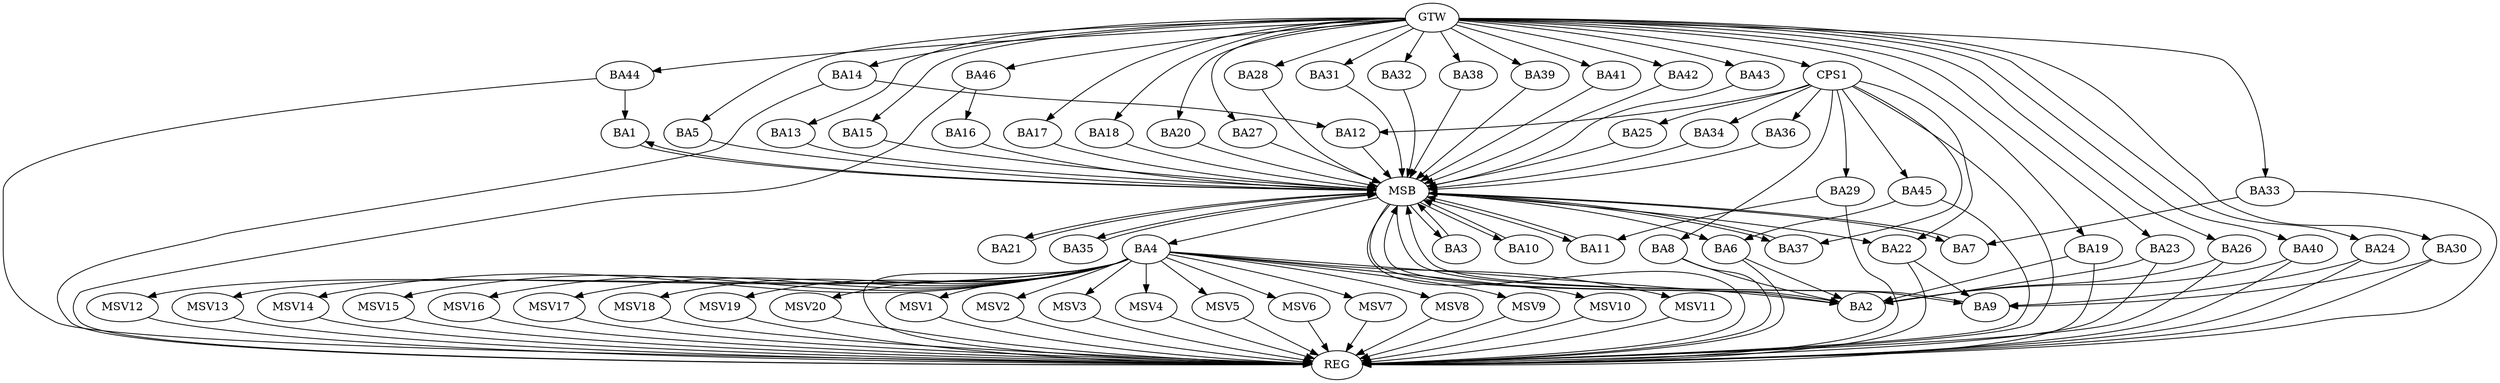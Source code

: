 strict digraph G {
  BA1 [ label="BA1" ];
  BA2 [ label="BA2" ];
  BA3 [ label="BA3" ];
  BA4 [ label="BA4" ];
  BA5 [ label="BA5" ];
  BA6 [ label="BA6" ];
  BA7 [ label="BA7" ];
  BA8 [ label="BA8" ];
  BA9 [ label="BA9" ];
  BA10 [ label="BA10" ];
  BA11 [ label="BA11" ];
  BA12 [ label="BA12" ];
  BA13 [ label="BA13" ];
  BA14 [ label="BA14" ];
  BA15 [ label="BA15" ];
  BA16 [ label="BA16" ];
  BA17 [ label="BA17" ];
  BA18 [ label="BA18" ];
  BA19 [ label="BA19" ];
  BA20 [ label="BA20" ];
  BA21 [ label="BA21" ];
  BA22 [ label="BA22" ];
  BA23 [ label="BA23" ];
  BA24 [ label="BA24" ];
  BA25 [ label="BA25" ];
  BA26 [ label="BA26" ];
  BA27 [ label="BA27" ];
  BA28 [ label="BA28" ];
  BA29 [ label="BA29" ];
  BA30 [ label="BA30" ];
  BA31 [ label="BA31" ];
  BA32 [ label="BA32" ];
  BA33 [ label="BA33" ];
  BA34 [ label="BA34" ];
  BA35 [ label="BA35" ];
  BA36 [ label="BA36" ];
  BA37 [ label="BA37" ];
  BA38 [ label="BA38" ];
  BA39 [ label="BA39" ];
  BA40 [ label="BA40" ];
  BA41 [ label="BA41" ];
  BA42 [ label="BA42" ];
  BA43 [ label="BA43" ];
  BA44 [ label="BA44" ];
  BA45 [ label="BA45" ];
  BA46 [ label="BA46" ];
  CPS1 [ label="CPS1" ];
  GTW [ label="GTW" ];
  REG [ label="REG" ];
  MSB [ label="MSB" ];
  MSV1 [ label="MSV1" ];
  MSV2 [ label="MSV2" ];
  MSV3 [ label="MSV3" ];
  MSV4 [ label="MSV4" ];
  MSV5 [ label="MSV5" ];
  MSV6 [ label="MSV6" ];
  MSV7 [ label="MSV7" ];
  MSV8 [ label="MSV8" ];
  MSV9 [ label="MSV9" ];
  MSV10 [ label="MSV10" ];
  MSV11 [ label="MSV11" ];
  MSV12 [ label="MSV12" ];
  MSV13 [ label="MSV13" ];
  MSV14 [ label="MSV14" ];
  MSV15 [ label="MSV15" ];
  MSV16 [ label="MSV16" ];
  MSV17 [ label="MSV17" ];
  MSV18 [ label="MSV18" ];
  MSV19 [ label="MSV19" ];
  MSV20 [ label="MSV20" ];
  BA4 -> BA2;
  BA6 -> BA2;
  BA8 -> BA2;
  BA14 -> BA12;
  BA19 -> BA2;
  BA22 -> BA9;
  BA23 -> BA2;
  BA24 -> BA9;
  BA26 -> BA2;
  BA29 -> BA11;
  BA30 -> BA9;
  BA33 -> BA7;
  BA40 -> BA2;
  BA44 -> BA1;
  BA45 -> BA6;
  BA46 -> BA16;
  CPS1 -> BA45;
  CPS1 -> BA25;
  CPS1 -> BA8;
  CPS1 -> BA36;
  CPS1 -> BA12;
  CPS1 -> BA22;
  CPS1 -> BA34;
  CPS1 -> BA37;
  CPS1 -> BA29;
  GTW -> BA5;
  GTW -> BA13;
  GTW -> BA14;
  GTW -> BA15;
  GTW -> BA17;
  GTW -> BA18;
  GTW -> BA19;
  GTW -> BA20;
  GTW -> BA23;
  GTW -> BA24;
  GTW -> BA26;
  GTW -> BA27;
  GTW -> BA28;
  GTW -> BA30;
  GTW -> BA31;
  GTW -> BA32;
  GTW -> BA33;
  GTW -> BA38;
  GTW -> BA39;
  GTW -> BA40;
  GTW -> BA41;
  GTW -> BA42;
  GTW -> BA43;
  GTW -> BA44;
  GTW -> BA46;
  GTW -> CPS1;
  BA4 -> REG;
  BA6 -> REG;
  BA8 -> REG;
  BA14 -> REG;
  BA19 -> REG;
  BA22 -> REG;
  BA23 -> REG;
  BA24 -> REG;
  BA26 -> REG;
  BA29 -> REG;
  BA30 -> REG;
  BA33 -> REG;
  BA40 -> REG;
  BA44 -> REG;
  BA45 -> REG;
  BA46 -> REG;
  CPS1 -> REG;
  BA1 -> MSB;
  MSB -> BA2;
  MSB -> REG;
  BA2 -> MSB;
  MSB -> BA1;
  BA3 -> MSB;
  BA5 -> MSB;
  MSB -> BA4;
  BA7 -> MSB;
  BA9 -> MSB;
  BA10 -> MSB;
  MSB -> BA9;
  BA11 -> MSB;
  BA12 -> MSB;
  MSB -> BA7;
  BA13 -> MSB;
  BA15 -> MSB;
  MSB -> BA10;
  BA16 -> MSB;
  MSB -> BA3;
  BA17 -> MSB;
  BA18 -> MSB;
  BA20 -> MSB;
  BA21 -> MSB;
  BA25 -> MSB;
  MSB -> BA6;
  BA27 -> MSB;
  BA28 -> MSB;
  MSB -> BA11;
  BA31 -> MSB;
  MSB -> BA22;
  BA32 -> MSB;
  BA34 -> MSB;
  BA35 -> MSB;
  BA36 -> MSB;
  BA37 -> MSB;
  MSB -> BA21;
  BA38 -> MSB;
  MSB -> BA37;
  BA39 -> MSB;
  BA41 -> MSB;
  BA42 -> MSB;
  MSB -> BA35;
  BA43 -> MSB;
  BA4 -> MSV1;
  BA4 -> MSV2;
  BA4 -> MSV3;
  BA4 -> MSV4;
  MSV1 -> REG;
  MSV2 -> REG;
  MSV3 -> REG;
  MSV4 -> REG;
  BA4 -> MSV5;
  MSV5 -> REG;
  BA4 -> MSV6;
  BA4 -> MSV7;
  BA4 -> MSV8;
  MSV6 -> REG;
  MSV7 -> REG;
  MSV8 -> REG;
  BA4 -> MSV9;
  MSV9 -> REG;
  BA4 -> MSV10;
  BA4 -> MSV11;
  MSV10 -> REG;
  MSV11 -> REG;
  BA4 -> MSV12;
  BA4 -> MSV13;
  MSV12 -> REG;
  MSV13 -> REG;
  BA4 -> MSV14;
  BA4 -> MSV15;
  BA4 -> MSV16;
  MSV14 -> REG;
  MSV15 -> REG;
  MSV16 -> REG;
  BA4 -> MSV17;
  MSV17 -> REG;
  BA4 -> MSV18;
  MSV18 -> REG;
  BA4 -> MSV19;
  BA4 -> MSV20;
  MSV19 -> REG;
  MSV20 -> REG;
}
